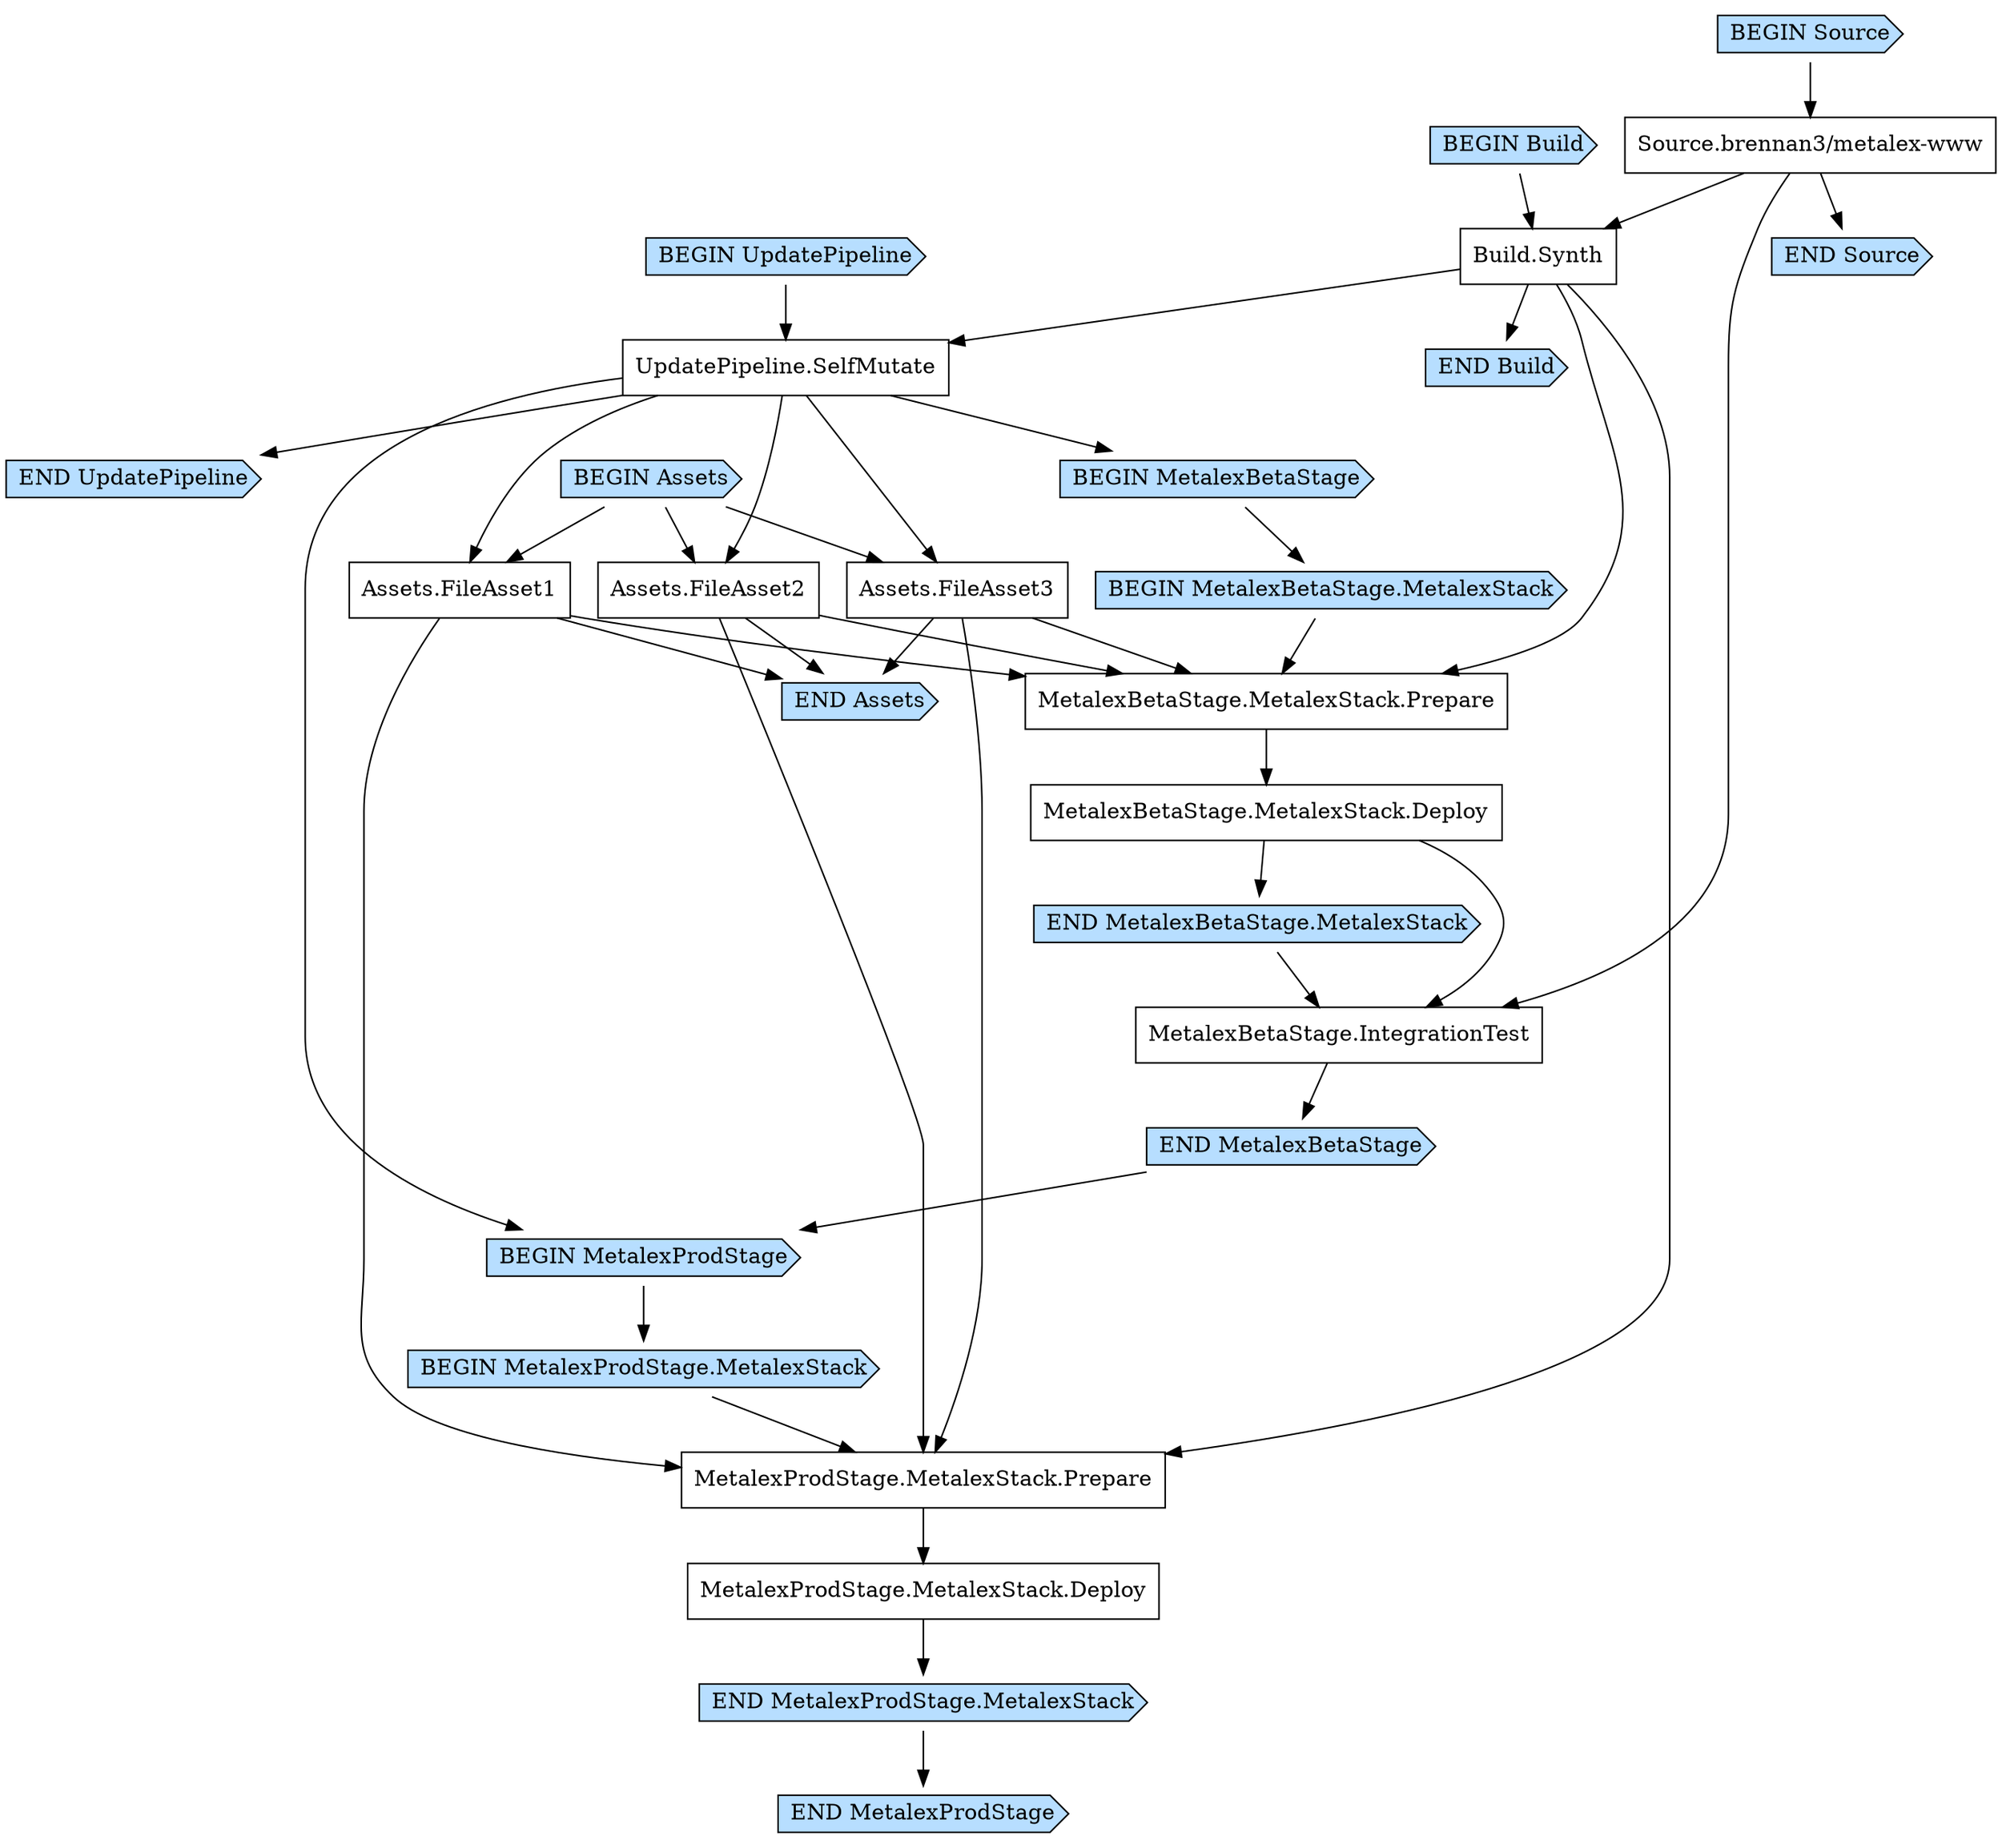 digraph G {
  # Arrows represent an "unlocks" relationship (opposite of dependency). So chosen
  # because the layout looks more natural that way.
  # To represent subgraph dependencies, subgraphs are represented by BEGIN/END nodes.
  # To render: `dot -Tsvg MetalexPipelineStackPipelineBB712355.dot > graph.svg`, open in a browser.
  node [shape="box"];
"BEGIN Build" [shape="cds", style="filled", fillcolor="#b7deff"];
"END Build" [shape="cds", style="filled", fillcolor="#b7deff"];
"Build.Synth";
"Source.brennan3/metalex-www" -> "Build.Synth";
"BEGIN Build" -> "Build.Synth";
"Build.Synth" -> "END Build";
"BEGIN UpdatePipeline" [shape="cds", style="filled", fillcolor="#b7deff"];
"END UpdatePipeline" [shape="cds", style="filled", fillcolor="#b7deff"];
"UpdatePipeline.SelfMutate";
"Build.Synth" -> "UpdatePipeline.SelfMutate";
"BEGIN UpdatePipeline" -> "UpdatePipeline.SelfMutate";
"UpdatePipeline.SelfMutate" -> "END UpdatePipeline";
"BEGIN Assets" [shape="cds", style="filled", fillcolor="#b7deff"];
"END Assets" [shape="cds", style="filled", fillcolor="#b7deff"];
"Assets.FileAsset1";
"UpdatePipeline.SelfMutate" -> "Assets.FileAsset1";
"Assets.FileAsset2";
"UpdatePipeline.SelfMutate" -> "Assets.FileAsset2";
"Assets.FileAsset3";
"UpdatePipeline.SelfMutate" -> "Assets.FileAsset3";
"BEGIN Assets" -> "Assets.FileAsset1";
"BEGIN Assets" -> "Assets.FileAsset2";
"BEGIN Assets" -> "Assets.FileAsset3";
"Assets.FileAsset1" -> "END Assets";
"Assets.FileAsset2" -> "END Assets";
"Assets.FileAsset3" -> "END Assets";
"BEGIN MetalexBetaStage" [shape="cds", style="filled", fillcolor="#b7deff"];
"END MetalexBetaStage" [shape="cds", style="filled", fillcolor="#b7deff"];
"UpdatePipeline.SelfMutate" -> "BEGIN MetalexBetaStage";
"BEGIN MetalexBetaStage.MetalexStack" [shape="cds", style="filled", fillcolor="#b7deff"];
"END MetalexBetaStage.MetalexStack" [shape="cds", style="filled", fillcolor="#b7deff"];
"MetalexBetaStage.MetalexStack.Deploy";
"MetalexBetaStage.MetalexStack.Prepare" -> "MetalexBetaStage.MetalexStack.Deploy";
"MetalexBetaStage.MetalexStack.Prepare";
"Build.Synth" -> "MetalexBetaStage.MetalexStack.Prepare";
"Assets.FileAsset1" -> "MetalexBetaStage.MetalexStack.Prepare";
"Assets.FileAsset2" -> "MetalexBetaStage.MetalexStack.Prepare";
"Assets.FileAsset3" -> "MetalexBetaStage.MetalexStack.Prepare";
"BEGIN MetalexBetaStage.MetalexStack" -> "MetalexBetaStage.MetalexStack.Prepare";
"MetalexBetaStage.MetalexStack.Deploy" -> "END MetalexBetaStage.MetalexStack";
"MetalexBetaStage.IntegrationTest";
"MetalexBetaStage.MetalexStack.Deploy" -> "MetalexBetaStage.IntegrationTest";
"END MetalexBetaStage.MetalexStack" -> "MetalexBetaStage.IntegrationTest";
"Source.brennan3/metalex-www" -> "MetalexBetaStage.IntegrationTest";
"BEGIN MetalexBetaStage" -> "BEGIN MetalexBetaStage.MetalexStack";
"MetalexBetaStage.IntegrationTest" -> "END MetalexBetaStage";
"BEGIN MetalexProdStage" [shape="cds", style="filled", fillcolor="#b7deff"];
"END MetalexProdStage" [shape="cds", style="filled", fillcolor="#b7deff"];
"UpdatePipeline.SelfMutate" -> "BEGIN MetalexProdStage";
"END MetalexBetaStage" -> "BEGIN MetalexProdStage";
"BEGIN MetalexProdStage.MetalexStack" [shape="cds", style="filled", fillcolor="#b7deff"];
"END MetalexProdStage.MetalexStack" [shape="cds", style="filled", fillcolor="#b7deff"];
"MetalexProdStage.MetalexStack.Deploy";
"MetalexProdStage.MetalexStack.Prepare" -> "MetalexProdStage.MetalexStack.Deploy";
"MetalexProdStage.MetalexStack.Prepare";
"Build.Synth" -> "MetalexProdStage.MetalexStack.Prepare";
"Assets.FileAsset1" -> "MetalexProdStage.MetalexStack.Prepare";
"Assets.FileAsset2" -> "MetalexProdStage.MetalexStack.Prepare";
"Assets.FileAsset3" -> "MetalexProdStage.MetalexStack.Prepare";
"BEGIN MetalexProdStage.MetalexStack" -> "MetalexProdStage.MetalexStack.Prepare";
"MetalexProdStage.MetalexStack.Deploy" -> "END MetalexProdStage.MetalexStack";
"BEGIN MetalexProdStage" -> "BEGIN MetalexProdStage.MetalexStack";
"END MetalexProdStage.MetalexStack" -> "END MetalexProdStage";
"BEGIN Source" [shape="cds", style="filled", fillcolor="#b7deff"];
"END Source" [shape="cds", style="filled", fillcolor="#b7deff"];
"Source.brennan3/metalex-www";
"BEGIN Source" -> "Source.brennan3/metalex-www";
"Source.brennan3/metalex-www" -> "END Source";
}